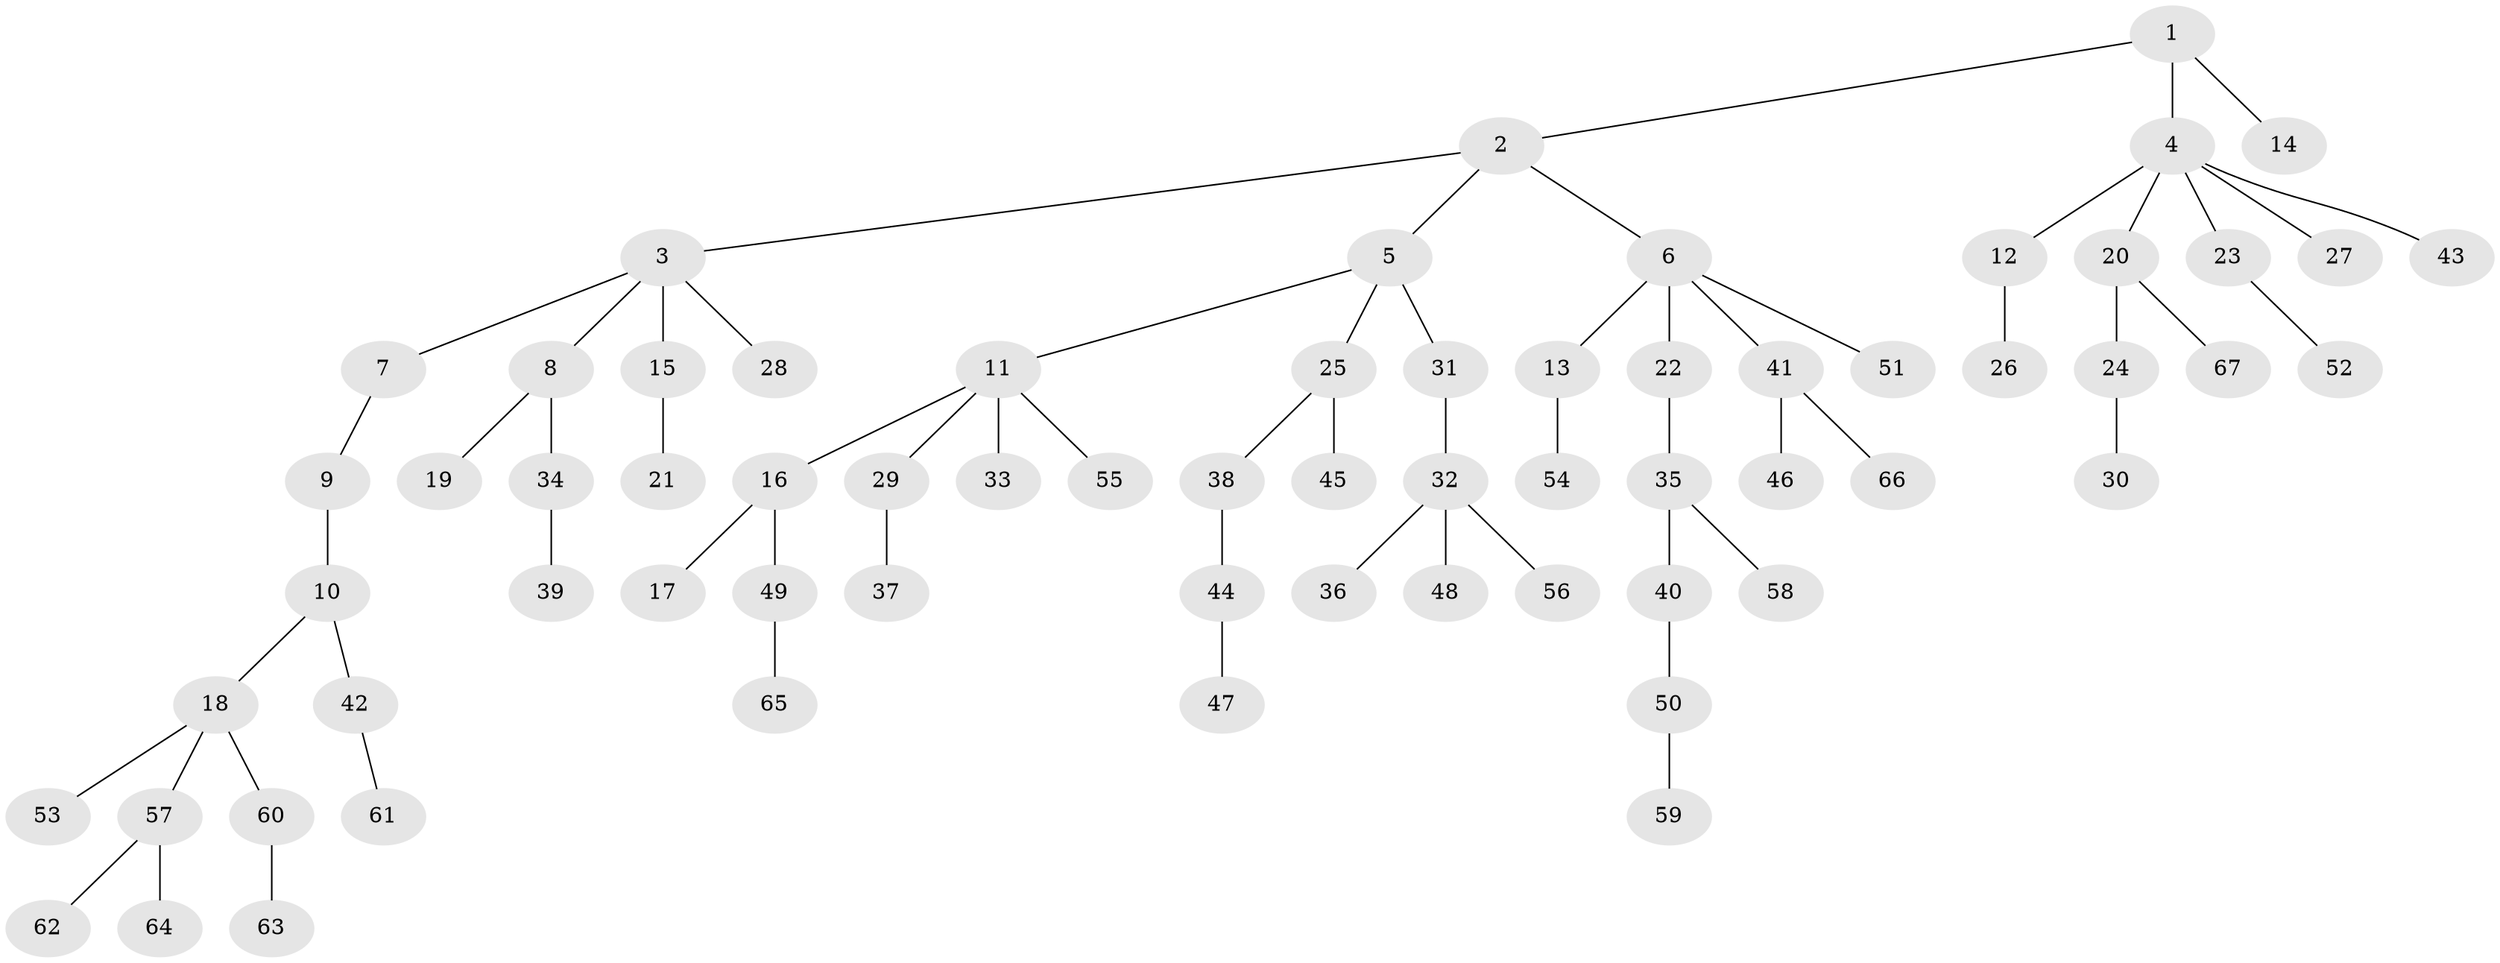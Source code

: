 // coarse degree distribution, {7: 0.023255813953488372, 6: 0.023255813953488372, 4: 0.06976744186046512, 2: 0.2558139534883721, 3: 0.06976744186046512, 5: 0.023255813953488372, 1: 0.5348837209302325}
// Generated by graph-tools (version 1.1) at 2025/24/03/03/25 07:24:06]
// undirected, 67 vertices, 66 edges
graph export_dot {
graph [start="1"]
  node [color=gray90,style=filled];
  1;
  2;
  3;
  4;
  5;
  6;
  7;
  8;
  9;
  10;
  11;
  12;
  13;
  14;
  15;
  16;
  17;
  18;
  19;
  20;
  21;
  22;
  23;
  24;
  25;
  26;
  27;
  28;
  29;
  30;
  31;
  32;
  33;
  34;
  35;
  36;
  37;
  38;
  39;
  40;
  41;
  42;
  43;
  44;
  45;
  46;
  47;
  48;
  49;
  50;
  51;
  52;
  53;
  54;
  55;
  56;
  57;
  58;
  59;
  60;
  61;
  62;
  63;
  64;
  65;
  66;
  67;
  1 -- 2;
  1 -- 4;
  1 -- 14;
  2 -- 3;
  2 -- 5;
  2 -- 6;
  3 -- 7;
  3 -- 8;
  3 -- 15;
  3 -- 28;
  4 -- 12;
  4 -- 20;
  4 -- 23;
  4 -- 27;
  4 -- 43;
  5 -- 11;
  5 -- 25;
  5 -- 31;
  6 -- 13;
  6 -- 22;
  6 -- 41;
  6 -- 51;
  7 -- 9;
  8 -- 19;
  8 -- 34;
  9 -- 10;
  10 -- 18;
  10 -- 42;
  11 -- 16;
  11 -- 29;
  11 -- 33;
  11 -- 55;
  12 -- 26;
  13 -- 54;
  15 -- 21;
  16 -- 17;
  16 -- 49;
  18 -- 53;
  18 -- 57;
  18 -- 60;
  20 -- 24;
  20 -- 67;
  22 -- 35;
  23 -- 52;
  24 -- 30;
  25 -- 38;
  25 -- 45;
  29 -- 37;
  31 -- 32;
  32 -- 36;
  32 -- 48;
  32 -- 56;
  34 -- 39;
  35 -- 40;
  35 -- 58;
  38 -- 44;
  40 -- 50;
  41 -- 46;
  41 -- 66;
  42 -- 61;
  44 -- 47;
  49 -- 65;
  50 -- 59;
  57 -- 62;
  57 -- 64;
  60 -- 63;
}
